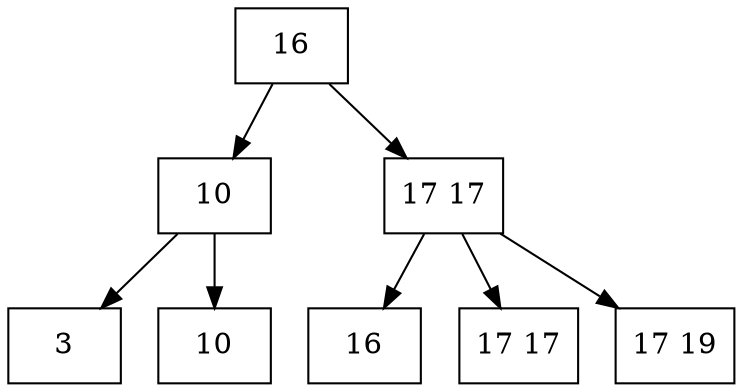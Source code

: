 digraph BTree {
    node0[shape=box][label="16"];
    node6976[shape=box][label="10"];
    node6752[shape=box][label="3"];
    node6976 -> node6752;
    node6848[shape=box][label="10"];
    node6976 -> node6848;
    node0 -> node6976;
    node7552[shape=box][label="17 17"];
    node7104[shape=box][label="16"];
    node7552 -> node7104;
    node7936[shape=box][label="17 17"];
    node7552 -> node7936;
    node7328[shape=box][label="17 19"];
    node7552 -> node7328;
    node0 -> node7552;
}

